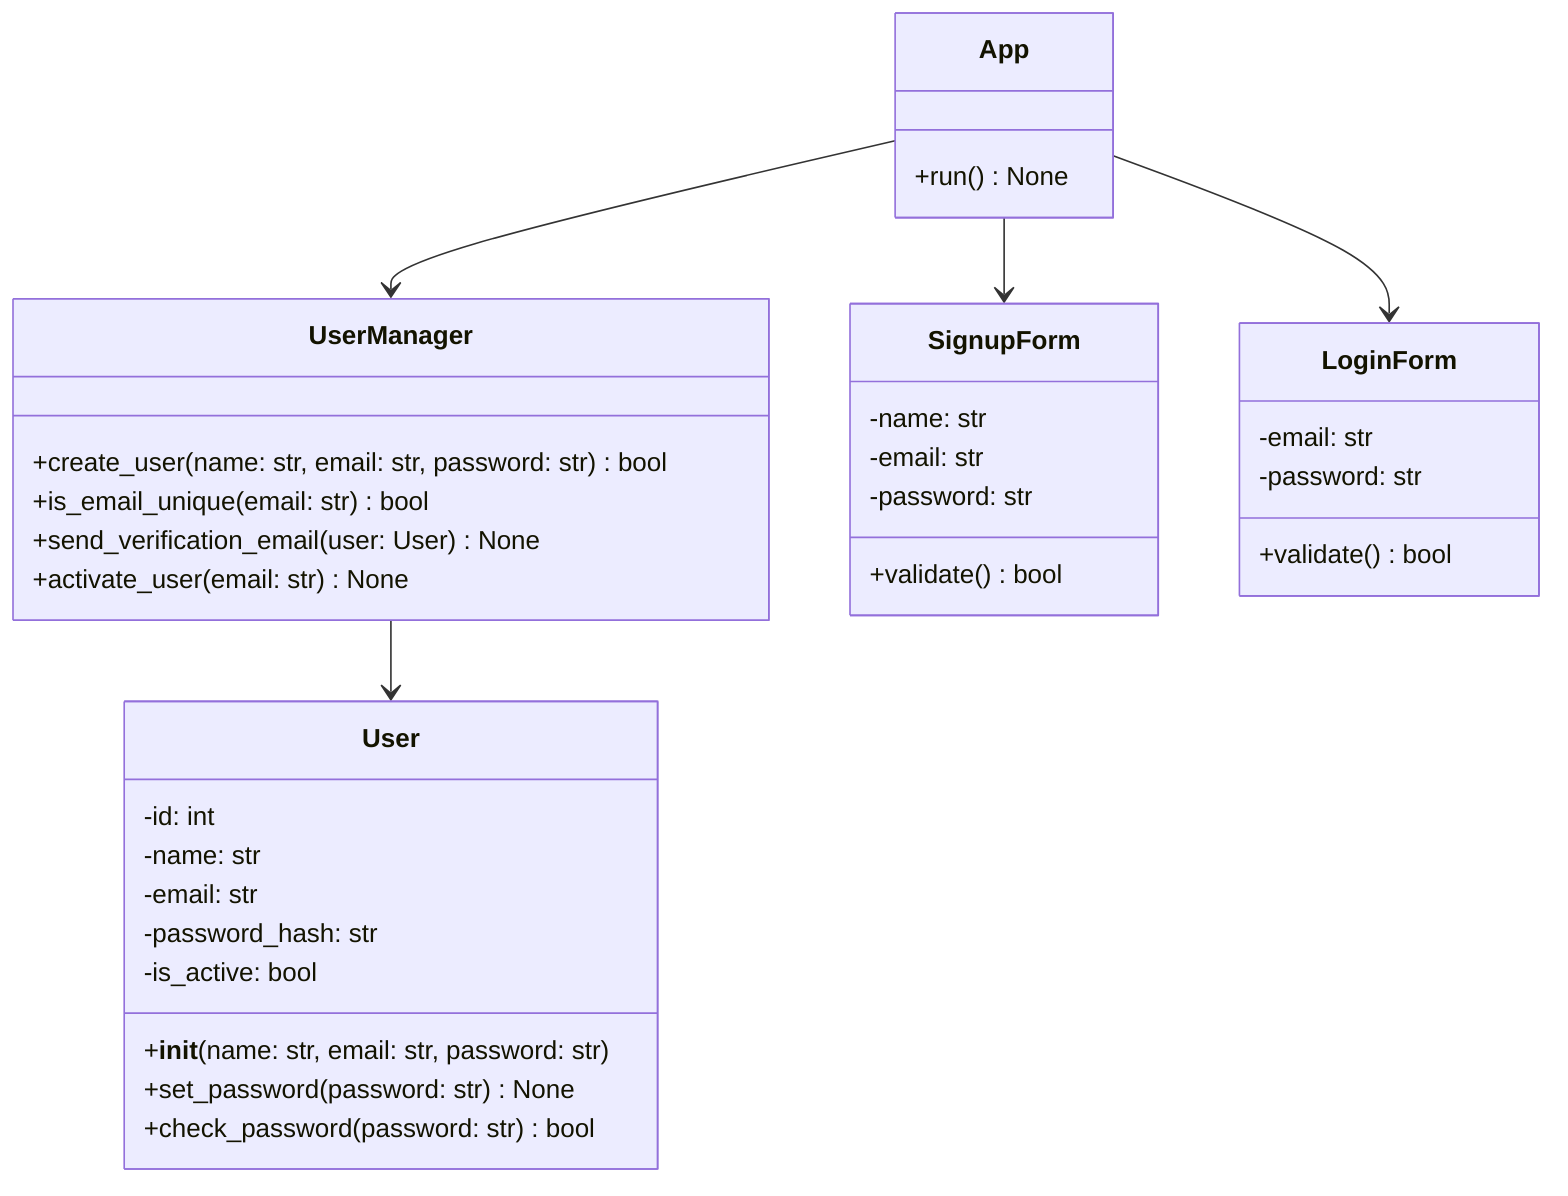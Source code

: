 classDiagram
    class User {
        -id: int
        -name: str
        -email: str
        -password_hash: str
        -is_active: bool
        +__init__(name: str, email: str, password: str)
        +set_password(password: str) None
        +check_password(password: str) bool
    }
    class UserManager {
        +create_user(name: str, email: str, password: str) bool
        +is_email_unique(email: str) bool
        +send_verification_email(user: User) None
        +activate_user(email: str) None
    }
    class SignupForm {
        -name: str
        -email: str
        -password: str
        +validate() bool
    }
    class LoginForm {
        -email: str
        -password: str
        +validate() bool
    }
    class App {
        +run() None
    }
    App --> UserManager
    UserManager --> User
    App --> SignupForm
    App --> LoginForm